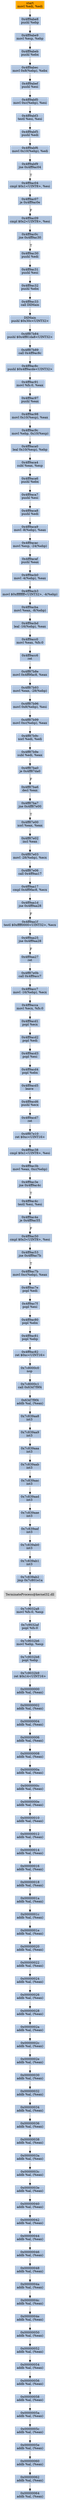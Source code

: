 digraph G {
node[shape=rectangle,style=filled,fillcolor=lightsteelblue,color=lightsteelblue]
bgcolor="transparent"
a0x4ff9abe6movl_edi_edi[label="start\nmovl %edi, %edi",color="lightgrey",fillcolor="orange"];
a0x4ff9abe8pushl_ebp[label="0x4ff9abe8\npushl %ebp"];
a0x4ff9abe9movl_esp_ebp[label="0x4ff9abe9\nmovl %esp, %ebp"];
a0x4ff9abebpushl_ebx[label="0x4ff9abeb\npushl %ebx"];
a0x4ff9abecmovl_0x8ebp__ebx[label="0x4ff9abec\nmovl 0x8(%ebp), %ebx"];
a0x4ff9abefpushl_esi[label="0x4ff9abef\npushl %esi"];
a0x4ff9abf0movl_0xcebp__esi[label="0x4ff9abf0\nmovl 0xc(%ebp), %esi"];
a0x4ff9abf3testl_esi_esi[label="0x4ff9abf3\ntestl %esi, %esi"];
a0x4ff9abf5pushl_edi[label="0x4ff9abf5\npushl %edi"];
a0x4ff9abf6movl_0x10ebp__edi[label="0x4ff9abf6\nmovl 0x10(%ebp), %edi"];
a0x4ff9abf9jne_0x4ff9ac04[label="0x4ff9abf9\njne 0x4ff9ac04"];
a0x4ff9ac04cmpl_0x1UINT8_esi[label="0x4ff9ac04\ncmpl $0x1<UINT8>, %esi"];
a0x4ff9ac07je_0x4ff9ac0e[label="0x4ff9ac07\nje 0x4ff9ac0e"];
a0x4ff9ac09cmpl_0x2UINT8_esi[label="0x4ff9ac09\ncmpl $0x2<UINT8>, %esi"];
a0x4ff9ac0cjne_0x4ff9ac30[label="0x4ff9ac0c\njne 0x4ff9ac30"];
a0x4ff9ac30pushl_edi[label="0x4ff9ac30\npushl %edi"];
a0x4ff9ac31pushl_esi[label="0x4ff9ac31\npushl %esi"];
a0x4ff9ac32pushl_ebx[label="0x4ff9ac32\npushl %ebx"];
a0x4ff9ac33call_DllMain[label="0x4ff9ac33\ncall DllMain"];
a0x4ff87b7fpushl_0x30cUINT32[label="DllMain\npushl $0x30c<UINT32>"];
a0x4ff87b84pushl_0x4ff81da8UINT32[label="0x4ff87b84\npushl $0x4ff81da8<UINT32>"];
a0x4ff87b89call_0x4ff9ac8c[label="0x4ff87b89\ncall 0x4ff9ac8c"];
a0x4ff9ac8cpushl_0x4ff9acdeUINT32[label="0x4ff9ac8c\npushl $0x4ff9acde<UINT32>"];
a0x4ff9ac91movl_fs_0_eax[label="0x4ff9ac91\nmovl %fs:0, %eax"];
a0x4ff9ac97pushl_eax[label="0x4ff9ac97\npushl %eax"];
a0x4ff9ac98movl_0x10esp__eax[label="0x4ff9ac98\nmovl 0x10(%esp), %eax"];
a0x4ff9ac9cmovl_ebp_0x10esp_[label="0x4ff9ac9c\nmovl %ebp, 0x10(%esp)"];
a0x4ff9aca0leal_0x10esp__ebp[label="0x4ff9aca0\nleal 0x10(%esp), %ebp"];
a0x4ff9aca4subl_eax_esp[label="0x4ff9aca4\nsubl %eax, %esp"];
a0x4ff9aca6pushl_ebx[label="0x4ff9aca6\npushl %ebx"];
a0x4ff9aca7pushl_esi[label="0x4ff9aca7\npushl %esi"];
a0x4ff9aca8pushl_edi[label="0x4ff9aca8\npushl %edi"];
a0x4ff9aca9movl__8ebp__eax[label="0x4ff9aca9\nmovl -8(%ebp), %eax"];
a0x4ff9acacmovl_esp__24ebp_[label="0x4ff9acac\nmovl %esp, -24(%ebp)"];
a0x4ff9acafpushl_eax[label="0x4ff9acaf\npushl %eax"];
a0x4ff9acb0movl__4ebp__eax[label="0x4ff9acb0\nmovl -4(%ebp), %eax"];
a0x4ff9acb3movl_0xffffffffUINT32__4ebp_[label="0x4ff9acb3\nmovl $0xffffffff<UINT32>, -4(%ebp)"];
a0x4ff9acbamovl_eax__8ebp_[label="0x4ff9acba\nmovl %eax, -8(%ebp)"];
a0x4ff9acbdleal__16ebp__eax[label="0x4ff9acbd\nleal -16(%ebp), %eax"];
a0x4ff9acc0movl_eax_fs_0[label="0x4ff9acc0\nmovl %eax, %fs:0"];
a0x4ff9acc6ret[label="0x4ff9acc6\nret"];
a0x4ff87b8emovl_0x4ff9fac8_eax[label="0x4ff87b8e\nmovl 0x4ff9fac8, %eax"];
a0x4ff87b93movl_eax__28ebp_[label="0x4ff87b93\nmovl %eax, -28(%ebp)"];
a0x4ff87b96movl_0x8ebp__esi[label="0x4ff87b96\nmovl 0x8(%ebp), %esi"];
a0x4ff87b99movl_0xcebp__eax[label="0x4ff87b99\nmovl 0xc(%ebp), %eax"];
a0x4ff87b9cxorl_edi_edi[label="0x4ff87b9c\nxorl %edi, %edi"];
a0x4ff87b9esubl_edi_eax[label="0x4ff87b9e\nsubl %edi, %eax"];
a0x4ff87ba0je_0x4ff87da0[label="0x4ff87ba0\nje 0x4ff87da0"];
a0x4ff87ba6decl_eax[label="0x4ff87ba6\ndecl %eax"];
a0x4ff87ba7jne_0x4ff87e00[label="0x4ff87ba7\njne 0x4ff87e00"];
a0x4ff87e00xorl_eax_eax[label="0x4ff87e00\nxorl %eax, %eax"];
a0x4ff87e02incl_eax[label="0x4ff87e02\nincl %eax"];
a0x4ff87e03movl__28ebp__ecx[label="0x4ff87e03\nmovl -28(%ebp), %ecx"];
a0x4ff87e06call_0x4ff9aa17[label="0x4ff87e06\ncall 0x4ff9aa17"];
a0x4ff9aa17cmpl_0x4ff9fac8_ecx[label="0x4ff9aa17\ncmpl 0x4ff9fac8, %ecx"];
a0x4ff9aa1djne_0x4ff9aa28[label="0x4ff9aa1d\njne 0x4ff9aa28"];
a0x4ff9aa1ftestl_0xffff0000UINT32_ecx[label="0x4ff9aa1f\ntestl $0xffff0000<UINT32>, %ecx"];
a0x4ff9aa25jne_0x4ff9aa28[label="0x4ff9aa25\njne 0x4ff9aa28"];
a0x4ff9aa27ret[label="0x4ff9aa27\nret"];
a0x4ff87e0bcall_0x4ff9acc7[label="0x4ff87e0b\ncall 0x4ff9acc7"];
a0x4ff9acc7movl__16ebp__ecx[label="0x4ff9acc7\nmovl -16(%ebp), %ecx"];
a0x4ff9accamovl_ecx_fs_0[label="0x4ff9acca\nmovl %ecx, %fs:0"];
a0x4ff9acd1popl_ecx[label="0x4ff9acd1\npopl %ecx"];
a0x4ff9acd2popl_edi[label="0x4ff9acd2\npopl %edi"];
a0x4ff9acd3popl_esi[label="0x4ff9acd3\npopl %esi"];
a0x4ff9acd4popl_ebx[label="0x4ff9acd4\npopl %ebx"];
a0x4ff9acd5leave_[label="0x4ff9acd5\nleave "];
a0x4ff9acd6pushl_ecx[label="0x4ff9acd6\npushl %ecx"];
a0x4ff9acd7ret[label="0x4ff9acd7\nret"];
a0x4ff87e10ret_0xcUINT16[label="0x4ff87e10\nret $0xc<UINT16>"];
a0x4ff9ac38cmpl_0x1UINT8_esi[label="0x4ff9ac38\ncmpl $0x1<UINT8>, %esi"];
a0x4ff9ac3bmovl_eax_0xcebp_[label="0x4ff9ac3b\nmovl %eax, 0xc(%ebp)"];
a0x4ff9ac3ejne_0x4ff9ac4c[label="0x4ff9ac3e\njne 0x4ff9ac4c"];
a0x4ff9ac4ctestl_esi_esi[label="0x4ff9ac4c\ntestl %esi, %esi"];
a0x4ff9ac4eje_0x4ff9ac55[label="0x4ff9ac4e\nje 0x4ff9ac55"];
a0x4ff9ac50cmpl_0x3UINT8_esi[label="0x4ff9ac50\ncmpl $0x3<UINT8>, %esi"];
a0x4ff9ac53jne_0x4ff9ac7b[label="0x4ff9ac53\njne 0x4ff9ac7b"];
a0x4ff9ac7bmovl_0xcebp__eax[label="0x4ff9ac7b\nmovl 0xc(%ebp), %eax"];
a0x4ff9ac7epopl_edi[label="0x4ff9ac7e\npopl %edi"];
a0x4ff9ac7fpopl_esi[label="0x4ff9ac7f\npopl %esi"];
a0x4ff9ac80popl_ebx[label="0x4ff9ac80\npopl %ebx"];
a0x4ff9ac81popl_ebp[label="0x4ff9ac81\npopl %ebp"];
a0x4ff9ac82ret_0xcUINT16[label="0x4ff9ac82\nret $0xc<UINT16>"];
a0x7c8000c0nop_[label="0x7c8000c0\nnop "];
a0x7c8000c1call_0x63d7f9f4[label="0x7c8000c1\ncall 0x63d7f9f4"];
a0x63d7f9f4addb_al_eax_[label="0x63d7f9f4\naddb %al, (%eax)"];
a0x7c839aa8int3_[label="0x7c839aa8\nint3 "];
a0x7c839aa9int3_[label="0x7c839aa9\nint3 "];
a0x7c839aaaint3_[label="0x7c839aaa\nint3 "];
a0x7c839aabint3_[label="0x7c839aab\nint3 "];
a0x7c839aacint3_[label="0x7c839aac\nint3 "];
a0x7c839aadint3_[label="0x7c839aad\nint3 "];
a0x7c839aaeint3_[label="0x7c839aae\nint3 "];
a0x7c839aafint3_[label="0x7c839aaf\nint3 "];
a0x7c839ab0int3_[label="0x7c839ab0\nint3 "];
a0x7c839ab1int3_[label="0x7c839ab1\nint3 "];
a0x7c839ab2jmp_0x7c801e1a[label="0x7c839ab2\njmp 0x7c801e1a"];
TerminateProcess_kernel32_dll[label="TerminateProcess@kernel32.dll",color="lightgrey",fillcolor="lightgrey"];
a0x7c9032a8movl_fs_0_esp[label="0x7c9032a8\nmovl %fs:0, %esp"];
a0x7c9032afpopl_fs_0[label="0x7c9032af\npopl %fs:0"];
a0x7c9032b6movl_ebp_esp[label="0x7c9032b6\nmovl %ebp, %esp"];
a0x7c9032b8popl_ebp[label="0x7c9032b8\npopl %ebp"];
a0x7c9032b9ret_0x14UINT16[label="0x7c9032b9\nret $0x14<UINT16>"];
a0x00000000addb_al_eax_[label="0x00000000\naddb %al, (%eax)"];
a0x00000002addb_al_eax_[label="0x00000002\naddb %al, (%eax)"];
a0x00000004addb_al_eax_[label="0x00000004\naddb %al, (%eax)"];
a0x00000006addb_al_eax_[label="0x00000006\naddb %al, (%eax)"];
a0x00000008addb_al_eax_[label="0x00000008\naddb %al, (%eax)"];
a0x0000000aaddb_al_eax_[label="0x0000000a\naddb %al, (%eax)"];
a0x0000000caddb_al_eax_[label="0x0000000c\naddb %al, (%eax)"];
a0x0000000eaddb_al_eax_[label="0x0000000e\naddb %al, (%eax)"];
a0x00000010addb_al_eax_[label="0x00000010\naddb %al, (%eax)"];
a0x00000012addb_al_eax_[label="0x00000012\naddb %al, (%eax)"];
a0x00000014addb_al_eax_[label="0x00000014\naddb %al, (%eax)"];
a0x00000016addb_al_eax_[label="0x00000016\naddb %al, (%eax)"];
a0x00000018addb_al_eax_[label="0x00000018\naddb %al, (%eax)"];
a0x0000001aaddb_al_eax_[label="0x0000001a\naddb %al, (%eax)"];
a0x0000001caddb_al_eax_[label="0x0000001c\naddb %al, (%eax)"];
a0x0000001eaddb_al_eax_[label="0x0000001e\naddb %al, (%eax)"];
a0x00000020addb_al_eax_[label="0x00000020\naddb %al, (%eax)"];
a0x00000022addb_al_eax_[label="0x00000022\naddb %al, (%eax)"];
a0x00000024addb_al_eax_[label="0x00000024\naddb %al, (%eax)"];
a0x00000026addb_al_eax_[label="0x00000026\naddb %al, (%eax)"];
a0x00000028addb_al_eax_[label="0x00000028\naddb %al, (%eax)"];
a0x0000002aaddb_al_eax_[label="0x0000002a\naddb %al, (%eax)"];
a0x0000002caddb_al_eax_[label="0x0000002c\naddb %al, (%eax)"];
a0x0000002eaddb_al_eax_[label="0x0000002e\naddb %al, (%eax)"];
a0x00000030addb_al_eax_[label="0x00000030\naddb %al, (%eax)"];
a0x00000032addb_al_eax_[label="0x00000032\naddb %al, (%eax)"];
a0x00000034addb_al_eax_[label="0x00000034\naddb %al, (%eax)"];
a0x00000036addb_al_eax_[label="0x00000036\naddb %al, (%eax)"];
a0x00000038addb_al_eax_[label="0x00000038\naddb %al, (%eax)"];
a0x0000003aaddb_al_eax_[label="0x0000003a\naddb %al, (%eax)"];
a0x0000003caddb_al_eax_[label="0x0000003c\naddb %al, (%eax)"];
a0x0000003eaddb_al_eax_[label="0x0000003e\naddb %al, (%eax)"];
a0x00000040addb_al_eax_[label="0x00000040\naddb %al, (%eax)"];
a0x00000042addb_al_eax_[label="0x00000042\naddb %al, (%eax)"];
a0x00000044addb_al_eax_[label="0x00000044\naddb %al, (%eax)"];
a0x00000046addb_al_eax_[label="0x00000046\naddb %al, (%eax)"];
a0x00000048addb_al_eax_[label="0x00000048\naddb %al, (%eax)"];
a0x0000004aaddb_al_eax_[label="0x0000004a\naddb %al, (%eax)"];
a0x0000004caddb_al_eax_[label="0x0000004c\naddb %al, (%eax)"];
a0x0000004eaddb_al_eax_[label="0x0000004e\naddb %al, (%eax)"];
a0x00000050addb_al_eax_[label="0x00000050\naddb %al, (%eax)"];
a0x00000052addb_al_eax_[label="0x00000052\naddb %al, (%eax)"];
a0x00000054addb_al_eax_[label="0x00000054\naddb %al, (%eax)"];
a0x00000056addb_al_eax_[label="0x00000056\naddb %al, (%eax)"];
a0x00000058addb_al_eax_[label="0x00000058\naddb %al, (%eax)"];
a0x0000005aaddb_al_eax_[label="0x0000005a\naddb %al, (%eax)"];
a0x0000005caddb_al_eax_[label="0x0000005c\naddb %al, (%eax)"];
a0x0000005eaddb_al_eax_[label="0x0000005e\naddb %al, (%eax)"];
a0x00000060addb_al_eax_[label="0x00000060\naddb %al, (%eax)"];
a0x00000062addb_al_eax_[label="0x00000062\naddb %al, (%eax)"];
a0x00000064addb_al_eax_[label="0x00000064\naddb %al, (%eax)"];
a0x4ff9abe6movl_edi_edi -> a0x4ff9abe8pushl_ebp [color="#000000"];
a0x4ff9abe8pushl_ebp -> a0x4ff9abe9movl_esp_ebp [color="#000000"];
a0x4ff9abe9movl_esp_ebp -> a0x4ff9abebpushl_ebx [color="#000000"];
a0x4ff9abebpushl_ebx -> a0x4ff9abecmovl_0x8ebp__ebx [color="#000000"];
a0x4ff9abecmovl_0x8ebp__ebx -> a0x4ff9abefpushl_esi [color="#000000"];
a0x4ff9abefpushl_esi -> a0x4ff9abf0movl_0xcebp__esi [color="#000000"];
a0x4ff9abf0movl_0xcebp__esi -> a0x4ff9abf3testl_esi_esi [color="#000000"];
a0x4ff9abf3testl_esi_esi -> a0x4ff9abf5pushl_edi [color="#000000"];
a0x4ff9abf5pushl_edi -> a0x4ff9abf6movl_0x10ebp__edi [color="#000000"];
a0x4ff9abf6movl_0x10ebp__edi -> a0x4ff9abf9jne_0x4ff9ac04 [color="#000000"];
a0x4ff9abf9jne_0x4ff9ac04 -> a0x4ff9ac04cmpl_0x1UINT8_esi [color="#000000",label="T"];
a0x4ff9ac04cmpl_0x1UINT8_esi -> a0x4ff9ac07je_0x4ff9ac0e [color="#000000"];
a0x4ff9ac07je_0x4ff9ac0e -> a0x4ff9ac09cmpl_0x2UINT8_esi [color="#000000",label="F"];
a0x4ff9ac09cmpl_0x2UINT8_esi -> a0x4ff9ac0cjne_0x4ff9ac30 [color="#000000"];
a0x4ff9ac0cjne_0x4ff9ac30 -> a0x4ff9ac30pushl_edi [color="#000000",label="T"];
a0x4ff9ac30pushl_edi -> a0x4ff9ac31pushl_esi [color="#000000"];
a0x4ff9ac31pushl_esi -> a0x4ff9ac32pushl_ebx [color="#000000"];
a0x4ff9ac32pushl_ebx -> a0x4ff9ac33call_DllMain [color="#000000"];
a0x4ff9ac33call_DllMain -> a0x4ff87b7fpushl_0x30cUINT32 [color="#000000"];
a0x4ff87b7fpushl_0x30cUINT32 -> a0x4ff87b84pushl_0x4ff81da8UINT32 [color="#000000"];
a0x4ff87b84pushl_0x4ff81da8UINT32 -> a0x4ff87b89call_0x4ff9ac8c [color="#000000"];
a0x4ff87b89call_0x4ff9ac8c -> a0x4ff9ac8cpushl_0x4ff9acdeUINT32 [color="#000000"];
a0x4ff9ac8cpushl_0x4ff9acdeUINT32 -> a0x4ff9ac91movl_fs_0_eax [color="#000000"];
a0x4ff9ac91movl_fs_0_eax -> a0x4ff9ac97pushl_eax [color="#000000"];
a0x4ff9ac97pushl_eax -> a0x4ff9ac98movl_0x10esp__eax [color="#000000"];
a0x4ff9ac98movl_0x10esp__eax -> a0x4ff9ac9cmovl_ebp_0x10esp_ [color="#000000"];
a0x4ff9ac9cmovl_ebp_0x10esp_ -> a0x4ff9aca0leal_0x10esp__ebp [color="#000000"];
a0x4ff9aca0leal_0x10esp__ebp -> a0x4ff9aca4subl_eax_esp [color="#000000"];
a0x4ff9aca4subl_eax_esp -> a0x4ff9aca6pushl_ebx [color="#000000"];
a0x4ff9aca6pushl_ebx -> a0x4ff9aca7pushl_esi [color="#000000"];
a0x4ff9aca7pushl_esi -> a0x4ff9aca8pushl_edi [color="#000000"];
a0x4ff9aca8pushl_edi -> a0x4ff9aca9movl__8ebp__eax [color="#000000"];
a0x4ff9aca9movl__8ebp__eax -> a0x4ff9acacmovl_esp__24ebp_ [color="#000000"];
a0x4ff9acacmovl_esp__24ebp_ -> a0x4ff9acafpushl_eax [color="#000000"];
a0x4ff9acafpushl_eax -> a0x4ff9acb0movl__4ebp__eax [color="#000000"];
a0x4ff9acb0movl__4ebp__eax -> a0x4ff9acb3movl_0xffffffffUINT32__4ebp_ [color="#000000"];
a0x4ff9acb3movl_0xffffffffUINT32__4ebp_ -> a0x4ff9acbamovl_eax__8ebp_ [color="#000000"];
a0x4ff9acbamovl_eax__8ebp_ -> a0x4ff9acbdleal__16ebp__eax [color="#000000"];
a0x4ff9acbdleal__16ebp__eax -> a0x4ff9acc0movl_eax_fs_0 [color="#000000"];
a0x4ff9acc0movl_eax_fs_0 -> a0x4ff9acc6ret [color="#000000"];
a0x4ff9acc6ret -> a0x4ff87b8emovl_0x4ff9fac8_eax [color="#000000"];
a0x4ff87b8emovl_0x4ff9fac8_eax -> a0x4ff87b93movl_eax__28ebp_ [color="#000000"];
a0x4ff87b93movl_eax__28ebp_ -> a0x4ff87b96movl_0x8ebp__esi [color="#000000"];
a0x4ff87b96movl_0x8ebp__esi -> a0x4ff87b99movl_0xcebp__eax [color="#000000"];
a0x4ff87b99movl_0xcebp__eax -> a0x4ff87b9cxorl_edi_edi [color="#000000"];
a0x4ff87b9cxorl_edi_edi -> a0x4ff87b9esubl_edi_eax [color="#000000"];
a0x4ff87b9esubl_edi_eax -> a0x4ff87ba0je_0x4ff87da0 [color="#000000"];
a0x4ff87ba0je_0x4ff87da0 -> a0x4ff87ba6decl_eax [color="#000000",label="F"];
a0x4ff87ba6decl_eax -> a0x4ff87ba7jne_0x4ff87e00 [color="#000000"];
a0x4ff87ba7jne_0x4ff87e00 -> a0x4ff87e00xorl_eax_eax [color="#000000",label="T"];
a0x4ff87e00xorl_eax_eax -> a0x4ff87e02incl_eax [color="#000000"];
a0x4ff87e02incl_eax -> a0x4ff87e03movl__28ebp__ecx [color="#000000"];
a0x4ff87e03movl__28ebp__ecx -> a0x4ff87e06call_0x4ff9aa17 [color="#000000"];
a0x4ff87e06call_0x4ff9aa17 -> a0x4ff9aa17cmpl_0x4ff9fac8_ecx [color="#000000"];
a0x4ff9aa17cmpl_0x4ff9fac8_ecx -> a0x4ff9aa1djne_0x4ff9aa28 [color="#000000"];
a0x4ff9aa1djne_0x4ff9aa28 -> a0x4ff9aa1ftestl_0xffff0000UINT32_ecx [color="#000000",label="F"];
a0x4ff9aa1ftestl_0xffff0000UINT32_ecx -> a0x4ff9aa25jne_0x4ff9aa28 [color="#000000"];
a0x4ff9aa25jne_0x4ff9aa28 -> a0x4ff9aa27ret [color="#000000",label="F"];
a0x4ff9aa27ret -> a0x4ff87e0bcall_0x4ff9acc7 [color="#000000"];
a0x4ff87e0bcall_0x4ff9acc7 -> a0x4ff9acc7movl__16ebp__ecx [color="#000000"];
a0x4ff9acc7movl__16ebp__ecx -> a0x4ff9accamovl_ecx_fs_0 [color="#000000"];
a0x4ff9accamovl_ecx_fs_0 -> a0x4ff9acd1popl_ecx [color="#000000"];
a0x4ff9acd1popl_ecx -> a0x4ff9acd2popl_edi [color="#000000"];
a0x4ff9acd2popl_edi -> a0x4ff9acd3popl_esi [color="#000000"];
a0x4ff9acd3popl_esi -> a0x4ff9acd4popl_ebx [color="#000000"];
a0x4ff9acd4popl_ebx -> a0x4ff9acd5leave_ [color="#000000"];
a0x4ff9acd5leave_ -> a0x4ff9acd6pushl_ecx [color="#000000"];
a0x4ff9acd6pushl_ecx -> a0x4ff9acd7ret [color="#000000"];
a0x4ff9acd7ret -> a0x4ff87e10ret_0xcUINT16 [color="#000000"];
a0x4ff87e10ret_0xcUINT16 -> a0x4ff9ac38cmpl_0x1UINT8_esi [color="#000000"];
a0x4ff9ac38cmpl_0x1UINT8_esi -> a0x4ff9ac3bmovl_eax_0xcebp_ [color="#000000"];
a0x4ff9ac3bmovl_eax_0xcebp_ -> a0x4ff9ac3ejne_0x4ff9ac4c [color="#000000"];
a0x4ff9ac3ejne_0x4ff9ac4c -> a0x4ff9ac4ctestl_esi_esi [color="#000000",label="T"];
a0x4ff9ac4ctestl_esi_esi -> a0x4ff9ac4eje_0x4ff9ac55 [color="#000000"];
a0x4ff9ac4eje_0x4ff9ac55 -> a0x4ff9ac50cmpl_0x3UINT8_esi [color="#000000",label="F"];
a0x4ff9ac50cmpl_0x3UINT8_esi -> a0x4ff9ac53jne_0x4ff9ac7b [color="#000000"];
a0x4ff9ac53jne_0x4ff9ac7b -> a0x4ff9ac7bmovl_0xcebp__eax [color="#000000",label="T"];
a0x4ff9ac7bmovl_0xcebp__eax -> a0x4ff9ac7epopl_edi [color="#000000"];
a0x4ff9ac7epopl_edi -> a0x4ff9ac7fpopl_esi [color="#000000"];
a0x4ff9ac7fpopl_esi -> a0x4ff9ac80popl_ebx [color="#000000"];
a0x4ff9ac80popl_ebx -> a0x4ff9ac81popl_ebp [color="#000000"];
a0x4ff9ac81popl_ebp -> a0x4ff9ac82ret_0xcUINT16 [color="#000000"];
a0x4ff9ac82ret_0xcUINT16 -> a0x7c8000c0nop_ [color="#000000"];
a0x7c8000c0nop_ -> a0x7c8000c1call_0x63d7f9f4 [color="#000000"];
a0x7c8000c1call_0x63d7f9f4 -> a0x63d7f9f4addb_al_eax_ [color="#000000"];
a0x63d7f9f4addb_al_eax_ -> a0x7c839aa8int3_ [color="#000000"];
a0x7c839aa8int3_ -> a0x7c839aa9int3_ [color="#000000"];
a0x7c839aa9int3_ -> a0x7c839aaaint3_ [color="#000000"];
a0x7c839aaaint3_ -> a0x7c839aabint3_ [color="#000000"];
a0x7c839aabint3_ -> a0x7c839aacint3_ [color="#000000"];
a0x7c839aacint3_ -> a0x7c839aadint3_ [color="#000000"];
a0x7c839aadint3_ -> a0x7c839aaeint3_ [color="#000000"];
a0x7c839aaeint3_ -> a0x7c839aafint3_ [color="#000000"];
a0x7c839aafint3_ -> a0x7c839ab0int3_ [color="#000000"];
a0x7c839ab0int3_ -> a0x7c839ab1int3_ [color="#000000"];
a0x7c839ab1int3_ -> a0x7c839ab2jmp_0x7c801e1a [color="#000000"];
a0x7c839ab2jmp_0x7c801e1a -> TerminateProcess_kernel32_dll [color="#000000"];
TerminateProcess_kernel32_dll -> a0x7c9032a8movl_fs_0_esp [color="#000000"];
a0x7c9032a8movl_fs_0_esp -> a0x7c9032afpopl_fs_0 [color="#000000"];
a0x7c9032afpopl_fs_0 -> a0x7c9032b6movl_ebp_esp [color="#000000"];
a0x7c9032b6movl_ebp_esp -> a0x7c9032b8popl_ebp [color="#000000"];
a0x7c9032b8popl_ebp -> a0x7c9032b9ret_0x14UINT16 [color="#000000"];
a0x7c9032b9ret_0x14UINT16 -> a0x00000000addb_al_eax_ [color="#000000"];
a0x00000000addb_al_eax_ -> a0x00000002addb_al_eax_ [color="#000000"];
a0x00000002addb_al_eax_ -> a0x00000004addb_al_eax_ [color="#000000"];
a0x00000004addb_al_eax_ -> a0x00000006addb_al_eax_ [color="#000000"];
a0x00000006addb_al_eax_ -> a0x00000008addb_al_eax_ [color="#000000"];
a0x00000008addb_al_eax_ -> a0x0000000aaddb_al_eax_ [color="#000000"];
a0x0000000aaddb_al_eax_ -> a0x0000000caddb_al_eax_ [color="#000000"];
a0x0000000caddb_al_eax_ -> a0x0000000eaddb_al_eax_ [color="#000000"];
a0x0000000eaddb_al_eax_ -> a0x00000010addb_al_eax_ [color="#000000"];
a0x00000010addb_al_eax_ -> a0x00000012addb_al_eax_ [color="#000000"];
a0x00000012addb_al_eax_ -> a0x00000014addb_al_eax_ [color="#000000"];
a0x00000014addb_al_eax_ -> a0x00000016addb_al_eax_ [color="#000000"];
a0x00000016addb_al_eax_ -> a0x00000018addb_al_eax_ [color="#000000"];
a0x00000018addb_al_eax_ -> a0x0000001aaddb_al_eax_ [color="#000000"];
a0x0000001aaddb_al_eax_ -> a0x0000001caddb_al_eax_ [color="#000000"];
a0x0000001caddb_al_eax_ -> a0x0000001eaddb_al_eax_ [color="#000000"];
a0x0000001eaddb_al_eax_ -> a0x00000020addb_al_eax_ [color="#000000"];
a0x00000020addb_al_eax_ -> a0x00000022addb_al_eax_ [color="#000000"];
a0x00000022addb_al_eax_ -> a0x00000024addb_al_eax_ [color="#000000"];
a0x00000024addb_al_eax_ -> a0x00000026addb_al_eax_ [color="#000000"];
a0x00000026addb_al_eax_ -> a0x00000028addb_al_eax_ [color="#000000"];
a0x00000028addb_al_eax_ -> a0x0000002aaddb_al_eax_ [color="#000000"];
a0x0000002aaddb_al_eax_ -> a0x0000002caddb_al_eax_ [color="#000000"];
a0x0000002caddb_al_eax_ -> a0x0000002eaddb_al_eax_ [color="#000000"];
a0x0000002eaddb_al_eax_ -> a0x00000030addb_al_eax_ [color="#000000"];
a0x00000030addb_al_eax_ -> a0x00000032addb_al_eax_ [color="#000000"];
a0x00000032addb_al_eax_ -> a0x00000034addb_al_eax_ [color="#000000"];
a0x00000034addb_al_eax_ -> a0x00000036addb_al_eax_ [color="#000000"];
a0x00000036addb_al_eax_ -> a0x00000038addb_al_eax_ [color="#000000"];
a0x00000038addb_al_eax_ -> a0x0000003aaddb_al_eax_ [color="#000000"];
a0x0000003aaddb_al_eax_ -> a0x0000003caddb_al_eax_ [color="#000000"];
a0x0000003caddb_al_eax_ -> a0x0000003eaddb_al_eax_ [color="#000000"];
a0x0000003eaddb_al_eax_ -> a0x00000040addb_al_eax_ [color="#000000"];
a0x00000040addb_al_eax_ -> a0x00000042addb_al_eax_ [color="#000000"];
a0x00000042addb_al_eax_ -> a0x00000044addb_al_eax_ [color="#000000"];
a0x00000044addb_al_eax_ -> a0x00000046addb_al_eax_ [color="#000000"];
a0x00000046addb_al_eax_ -> a0x00000048addb_al_eax_ [color="#000000"];
a0x00000048addb_al_eax_ -> a0x0000004aaddb_al_eax_ [color="#000000"];
a0x0000004aaddb_al_eax_ -> a0x0000004caddb_al_eax_ [color="#000000"];
a0x0000004caddb_al_eax_ -> a0x0000004eaddb_al_eax_ [color="#000000"];
a0x0000004eaddb_al_eax_ -> a0x00000050addb_al_eax_ [color="#000000"];
a0x00000050addb_al_eax_ -> a0x00000052addb_al_eax_ [color="#000000"];
a0x00000052addb_al_eax_ -> a0x00000054addb_al_eax_ [color="#000000"];
a0x00000054addb_al_eax_ -> a0x00000056addb_al_eax_ [color="#000000"];
a0x00000056addb_al_eax_ -> a0x00000058addb_al_eax_ [color="#000000"];
a0x00000058addb_al_eax_ -> a0x0000005aaddb_al_eax_ [color="#000000"];
a0x0000005aaddb_al_eax_ -> a0x0000005caddb_al_eax_ [color="#000000"];
a0x0000005caddb_al_eax_ -> a0x0000005eaddb_al_eax_ [color="#000000"];
a0x0000005eaddb_al_eax_ -> a0x00000060addb_al_eax_ [color="#000000"];
a0x00000060addb_al_eax_ -> a0x00000062addb_al_eax_ [color="#000000"];
a0x00000062addb_al_eax_ -> a0x00000064addb_al_eax_ [color="#000000"];
}
